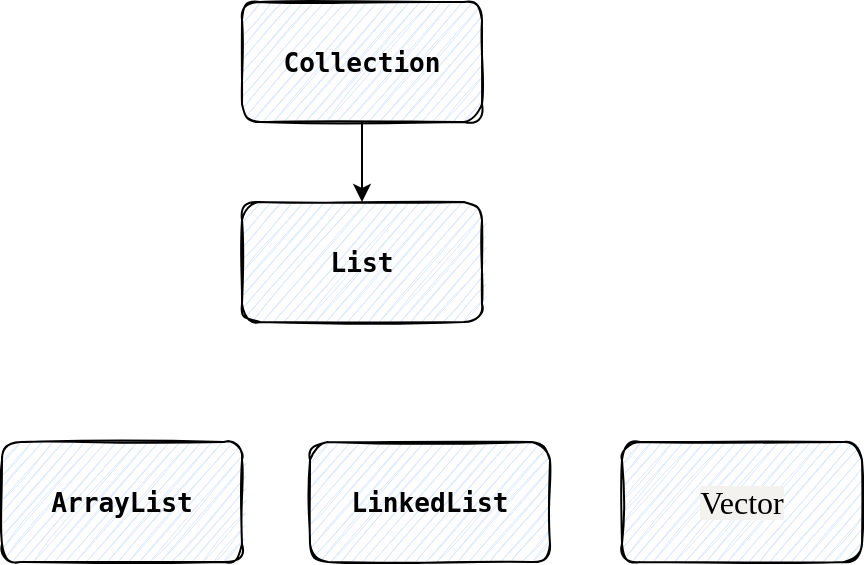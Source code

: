 <mxfile version="16.2.7" type="github">
  <diagram id="m6vKuoDx6NSBD8o1pK7G" name="第 1 页">
    <mxGraphModel dx="716" dy="399" grid="1" gridSize="10" guides="1" tooltips="1" connect="1" arrows="1" fold="1" page="1" pageScale="1" pageWidth="827" pageHeight="1169" math="0" shadow="0">
      <root>
        <mxCell id="0" />
        <mxCell id="1" parent="0" />
        <mxCell id="uf2cd7WZbSiz6gW41raA-3" style="edgeStyle=orthogonalEdgeStyle;rounded=0;orthogonalLoop=1;jettySize=auto;html=1;exitX=0.5;exitY=1;exitDx=0;exitDy=0;entryX=0.5;entryY=0;entryDx=0;entryDy=0;fontColor=#000000;" edge="1" parent="1" source="uf2cd7WZbSiz6gW41raA-1" target="uf2cd7WZbSiz6gW41raA-2">
          <mxGeometry relative="1" as="geometry" />
        </mxCell>
        <mxCell id="uf2cd7WZbSiz6gW41raA-1" value="&lt;pre style=&quot;font-family: &amp;#34;jetbrains mono&amp;#34; , monospace ; font-size: 9.8pt&quot;&gt;&lt;b&gt;Collection&lt;/b&gt;&lt;/pre&gt;" style="rounded=1;whiteSpace=wrap;html=1;fillColor=#dae8fc;strokeColor=#000000;gradientColor=none;sketch=1;shadow=0;glass=0;" vertex="1" parent="1">
          <mxGeometry x="320" y="180" width="120" height="60" as="geometry" />
        </mxCell>
        <mxCell id="uf2cd7WZbSiz6gW41raA-2" value="&lt;pre style=&quot;font-family: &amp;#34;jetbrains mono&amp;#34; , monospace ; font-size: 9.8pt&quot;&gt;&lt;b&gt;List&lt;/b&gt;&lt;/pre&gt;" style="rounded=1;whiteSpace=wrap;html=1;fillColor=#dae8fc;strokeColor=#000000;gradientColor=none;sketch=1;shadow=0;glass=0;" vertex="1" parent="1">
          <mxGeometry x="320" y="280" width="120" height="60" as="geometry" />
        </mxCell>
        <mxCell id="uf2cd7WZbSiz6gW41raA-4" value="&lt;pre style=&quot;font-family: &amp;#34;jetbrains mono&amp;#34; , monospace ; font-size: 9.8pt&quot;&gt;&lt;b&gt;ArrayList&lt;/b&gt;&lt;/pre&gt;" style="rounded=1;whiteSpace=wrap;html=1;fillColor=#dae8fc;strokeColor=#000000;gradientColor=none;sketch=1;shadow=0;glass=0;" vertex="1" parent="1">
          <mxGeometry x="200" y="400" width="120" height="60" as="geometry" />
        </mxCell>
        <mxCell id="uf2cd7WZbSiz6gW41raA-5" value="&lt;pre style=&quot;font-family: &amp;#34;jetbrains mono&amp;#34; , monospace ; font-size: 9.8pt&quot;&gt;&lt;b&gt;LinkedList&lt;/b&gt;&lt;/pre&gt;" style="rounded=1;whiteSpace=wrap;html=1;fillColor=#dae8fc;strokeColor=#000000;gradientColor=none;sketch=1;shadow=0;glass=0;" vertex="1" parent="1">
          <mxGeometry x="354" y="400" width="120" height="60" as="geometry" />
        </mxCell>
        <mxCell id="uf2cd7WZbSiz6gW41raA-6" value="&lt;span style=&quot;font-family: &amp;#34;pt serif&amp;#34; , &amp;#34;times new roman&amp;#34; , &amp;#34;times&amp;#34; , serif ; font-size: 16px ; background-color: rgb(243 , 242 , 238)&quot;&gt;Vector&lt;/span&gt;" style="rounded=1;whiteSpace=wrap;html=1;fillColor=#dae8fc;strokeColor=#000000;gradientColor=none;sketch=1;shadow=0;glass=0;" vertex="1" parent="1">
          <mxGeometry x="510" y="400" width="120" height="60" as="geometry" />
        </mxCell>
      </root>
    </mxGraphModel>
  </diagram>
</mxfile>
